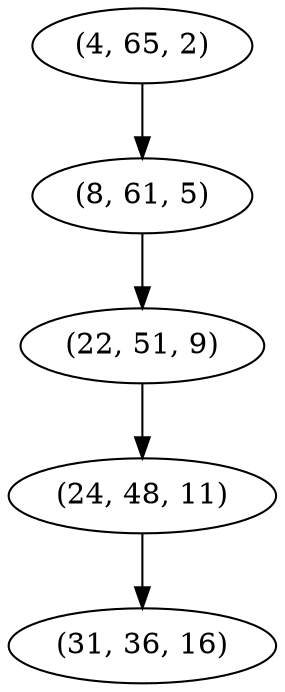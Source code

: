 digraph tree {
    "(4, 65, 2)";
    "(8, 61, 5)";
    "(22, 51, 9)";
    "(24, 48, 11)";
    "(31, 36, 16)";
    "(4, 65, 2)" -> "(8, 61, 5)";
    "(8, 61, 5)" -> "(22, 51, 9)";
    "(22, 51, 9)" -> "(24, 48, 11)";
    "(24, 48, 11)" -> "(31, 36, 16)";
}
